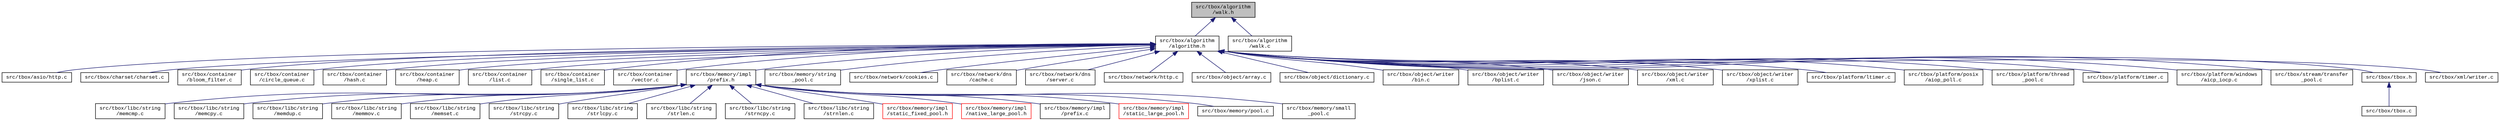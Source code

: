 digraph "src/tbox/algorithm/walk.h"
{
  edge [fontname="CourierNew",fontsize="10",labelfontname="CourierNew",labelfontsize="10"];
  node [fontname="CourierNew",fontsize="10",shape=record];
  Node1 [label="src/tbox/algorithm\l/walk.h",height=0.2,width=0.4,color="black", fillcolor="grey75", style="filled" fontcolor="black"];
  Node1 -> Node2 [dir="back",color="midnightblue",fontsize="10",style="solid"];
  Node2 [label="src/tbox/algorithm\l/algorithm.h",height=0.2,width=0.4,color="black", fillcolor="white", style="filled",URL="$df/dd9/algorithm_8h.html"];
  Node2 -> Node3 [dir="back",color="midnightblue",fontsize="10",style="solid"];
  Node3 [label="src/tbox/asio/http.c",height=0.2,width=0.4,color="black", fillcolor="white", style="filled",URL="$dc/d2c/asio_2http_8c_source.html"];
  Node2 -> Node4 [dir="back",color="midnightblue",fontsize="10",style="solid"];
  Node4 [label="src/tbox/charset/charset.c",height=0.2,width=0.4,color="black", fillcolor="white", style="filled",URL="$db/d0c/charset_2charset_8c_source.html"];
  Node2 -> Node5 [dir="back",color="midnightblue",fontsize="10",style="solid"];
  Node5 [label="src/tbox/container\l/bloom_filter.c",height=0.2,width=0.4,color="black", fillcolor="white", style="filled",URL="$dc/d02/bloom__filter_8c.html"];
  Node2 -> Node6 [dir="back",color="midnightblue",fontsize="10",style="solid"];
  Node6 [label="src/tbox/container\l/circle_queue.c",height=0.2,width=0.4,color="black", fillcolor="white", style="filled",URL="$da/d7e/circle__queue_8c.html"];
  Node2 -> Node7 [dir="back",color="midnightblue",fontsize="10",style="solid"];
  Node7 [label="src/tbox/container\l/hash.c",height=0.2,width=0.4,color="black", fillcolor="white", style="filled",URL="$d1/d04/hash_8c_source.html"];
  Node2 -> Node8 [dir="back",color="midnightblue",fontsize="10",style="solid"];
  Node8 [label="src/tbox/container\l/heap.c",height=0.2,width=0.4,color="black", fillcolor="white", style="filled",URL="$d2/d29/heap_8c.html"];
  Node2 -> Node9 [dir="back",color="midnightblue",fontsize="10",style="solid"];
  Node9 [label="src/tbox/container\l/list.c",height=0.2,width=0.4,color="black", fillcolor="white", style="filled",URL="$d7/d40/list_8c.html"];
  Node2 -> Node10 [dir="back",color="midnightblue",fontsize="10",style="solid"];
  Node10 [label="src/tbox/container\l/single_list.c",height=0.2,width=0.4,color="black", fillcolor="white", style="filled",URL="$d6/dc3/single__list_8c.html"];
  Node2 -> Node11 [dir="back",color="midnightblue",fontsize="10",style="solid"];
  Node11 [label="src/tbox/container\l/vector.c",height=0.2,width=0.4,color="black", fillcolor="white", style="filled",URL="$df/dfa/vector_8c.html"];
  Node2 -> Node12 [dir="back",color="midnightblue",fontsize="10",style="solid"];
  Node12 [label="src/tbox/memory/impl\l/prefix.h",height=0.2,width=0.4,color="black", fillcolor="white", style="filled",URL="$d8/dad/memory_2impl_2prefix_8h_source.html"];
  Node12 -> Node13 [dir="back",color="midnightblue",fontsize="10",style="solid"];
  Node13 [label="src/tbox/libc/string\l/memcmp.c",height=0.2,width=0.4,color="black", fillcolor="white", style="filled",URL="$d5/d21/memcmp_8c_source.html"];
  Node12 -> Node14 [dir="back",color="midnightblue",fontsize="10",style="solid"];
  Node14 [label="src/tbox/libc/string\l/memcpy.c",height=0.2,width=0.4,color="black", fillcolor="white", style="filled",URL="$d4/d16/memcpy_8c_source.html"];
  Node12 -> Node15 [dir="back",color="midnightblue",fontsize="10",style="solid"];
  Node15 [label="src/tbox/libc/string\l/memdup.c",height=0.2,width=0.4,color="black", fillcolor="white", style="filled",URL="$dc/d2a/memdup_8c.html"];
  Node12 -> Node16 [dir="back",color="midnightblue",fontsize="10",style="solid"];
  Node16 [label="src/tbox/libc/string\l/memmov.c",height=0.2,width=0.4,color="black", fillcolor="white", style="filled",URL="$db/da4/memmov_8c_source.html"];
  Node12 -> Node17 [dir="back",color="midnightblue",fontsize="10",style="solid"];
  Node17 [label="src/tbox/libc/string\l/memset.c",height=0.2,width=0.4,color="black", fillcolor="white", style="filled",URL="$d3/db7/memset_8c_source.html"];
  Node12 -> Node18 [dir="back",color="midnightblue",fontsize="10",style="solid"];
  Node18 [label="src/tbox/libc/string\l/strcpy.c",height=0.2,width=0.4,color="black", fillcolor="white", style="filled",URL="$d1/d1d/strcpy_8c_source.html"];
  Node12 -> Node19 [dir="back",color="midnightblue",fontsize="10",style="solid"];
  Node19 [label="src/tbox/libc/string\l/strlcpy.c",height=0.2,width=0.4,color="black", fillcolor="white", style="filled",URL="$d2/d37/strlcpy_8c_source.html"];
  Node12 -> Node20 [dir="back",color="midnightblue",fontsize="10",style="solid"];
  Node20 [label="src/tbox/libc/string\l/strlen.c",height=0.2,width=0.4,color="black", fillcolor="white", style="filled",URL="$d3/d67/strlen_8c_source.html"];
  Node12 -> Node21 [dir="back",color="midnightblue",fontsize="10",style="solid"];
  Node21 [label="src/tbox/libc/string\l/strncpy.c",height=0.2,width=0.4,color="black", fillcolor="white", style="filled",URL="$d4/d5d/strncpy_8c_source.html"];
  Node12 -> Node22 [dir="back",color="midnightblue",fontsize="10",style="solid"];
  Node22 [label="src/tbox/libc/string\l/strnlen.c",height=0.2,width=0.4,color="black", fillcolor="white", style="filled",URL="$d3/dcf/strnlen_8c_source.html"];
  Node12 -> Node23 [dir="back",color="midnightblue",fontsize="10",style="solid"];
  Node23 [label="src/tbox/memory/impl\l/static_fixed_pool.h",height=0.2,width=0.4,color="red", fillcolor="white", style="filled",URL="$d2/d86/static__fixed__pool_8h.html"];
  Node12 -> Node24 [dir="back",color="midnightblue",fontsize="10",style="solid"];
  Node24 [label="src/tbox/memory/impl\l/native_large_pool.h",height=0.2,width=0.4,color="red", fillcolor="white", style="filled",URL="$db/d59/native__large__pool_8h_source.html"];
  Node12 -> Node25 [dir="back",color="midnightblue",fontsize="10",style="solid"];
  Node25 [label="src/tbox/memory/impl\l/prefix.c",height=0.2,width=0.4,color="black", fillcolor="white", style="filled",URL="$df/db5/memory_2impl_2prefix_8c_source.html"];
  Node12 -> Node26 [dir="back",color="midnightblue",fontsize="10",style="solid"];
  Node26 [label="src/tbox/memory/impl\l/static_large_pool.h",height=0.2,width=0.4,color="red", fillcolor="white", style="filled",URL="$d8/d36/static__large__pool_8h_source.html"];
  Node12 -> Node27 [dir="back",color="midnightblue",fontsize="10",style="solid"];
  Node27 [label="src/tbox/memory/pool.c",height=0.2,width=0.4,color="black", fillcolor="white", style="filled",URL="$d4/de5/pool_8c.html"];
  Node12 -> Node28 [dir="back",color="midnightblue",fontsize="10",style="solid"];
  Node28 [label="src/tbox/memory/small\l_pool.c",height=0.2,width=0.4,color="black", fillcolor="white", style="filled",URL="$d9/d61/small__pool_8c.html"];
  Node2 -> Node29 [dir="back",color="midnightblue",fontsize="10",style="solid"];
  Node29 [label="src/tbox/memory/string\l_pool.c",height=0.2,width=0.4,color="black", fillcolor="white", style="filled",URL="$d3/d3f/string__pool_8c.html"];
  Node2 -> Node30 [dir="back",color="midnightblue",fontsize="10",style="solid"];
  Node30 [label="src/tbox/network/cookies.c",height=0.2,width=0.4,color="black", fillcolor="white", style="filled",URL="$db/d79/cookies_8c.html"];
  Node2 -> Node31 [dir="back",color="midnightblue",fontsize="10",style="solid"];
  Node31 [label="src/tbox/network/dns\l/cache.c",height=0.2,width=0.4,color="black", fillcolor="white", style="filled",URL="$d0/d49/network_2dns_2cache_8c_source.html"];
  Node2 -> Node32 [dir="back",color="midnightblue",fontsize="10",style="solid"];
  Node32 [label="src/tbox/network/dns\l/server.c",height=0.2,width=0.4,color="black", fillcolor="white", style="filled",URL="$d1/d20/server_8c.html"];
  Node2 -> Node33 [dir="back",color="midnightblue",fontsize="10",style="solid"];
  Node33 [label="src/tbox/network/http.c",height=0.2,width=0.4,color="black", fillcolor="white", style="filled",URL="$d1/daa/network_2http_8c_source.html"];
  Node2 -> Node34 [dir="back",color="midnightblue",fontsize="10",style="solid"];
  Node34 [label="src/tbox/object/array.c",height=0.2,width=0.4,color="black", fillcolor="white", style="filled",URL="$dc/dcc/array_8c.html"];
  Node2 -> Node35 [dir="back",color="midnightblue",fontsize="10",style="solid"];
  Node35 [label="src/tbox/object/dictionary.c",height=0.2,width=0.4,color="black", fillcolor="white", style="filled",URL="$d3/d7e/dictionary_8c.html"];
  Node2 -> Node36 [dir="back",color="midnightblue",fontsize="10",style="solid"];
  Node36 [label="src/tbox/object/writer\l/bin.c",height=0.2,width=0.4,color="black", fillcolor="white", style="filled",URL="$d2/df5/writer_2bin_8c_source.html"];
  Node2 -> Node37 [dir="back",color="midnightblue",fontsize="10",style="solid"];
  Node37 [label="src/tbox/object/writer\l/bplist.c",height=0.2,width=0.4,color="black", fillcolor="white", style="filled",URL="$d2/d54/writer_2bplist_8c_source.html"];
  Node2 -> Node38 [dir="back",color="midnightblue",fontsize="10",style="solid"];
  Node38 [label="src/tbox/object/writer\l/json.c",height=0.2,width=0.4,color="black", fillcolor="white", style="filled",URL="$d9/d9f/writer_2json_8c_source.html"];
  Node2 -> Node39 [dir="back",color="midnightblue",fontsize="10",style="solid"];
  Node39 [label="src/tbox/object/writer\l/xml.c",height=0.2,width=0.4,color="black", fillcolor="white", style="filled",URL="$d1/d7b/writer_2xml_8c_source.html"];
  Node2 -> Node40 [dir="back",color="midnightblue",fontsize="10",style="solid"];
  Node40 [label="src/tbox/object/writer\l/xplist.c",height=0.2,width=0.4,color="black", fillcolor="white", style="filled",URL="$dd/d59/writer_2xplist_8c_source.html"];
  Node2 -> Node41 [dir="back",color="midnightblue",fontsize="10",style="solid"];
  Node41 [label="src/tbox/platform/ltimer.c",height=0.2,width=0.4,color="black", fillcolor="white", style="filled",URL="$d7/d10/ltimer_8c.html"];
  Node2 -> Node42 [dir="back",color="midnightblue",fontsize="10",style="solid"];
  Node42 [label="src/tbox/platform/posix\l/aiop_poll.c",height=0.2,width=0.4,color="black", fillcolor="white", style="filled",URL="$d7/dbe/aiop__poll_8c.html"];
  Node2 -> Node43 [dir="back",color="midnightblue",fontsize="10",style="solid"];
  Node43 [label="src/tbox/platform/thread\l_pool.c",height=0.2,width=0.4,color="black", fillcolor="white", style="filled",URL="$db/d84/thread__pool_8c.html"];
  Node2 -> Node44 [dir="back",color="midnightblue",fontsize="10",style="solid"];
  Node44 [label="src/tbox/platform/timer.c",height=0.2,width=0.4,color="black", fillcolor="white", style="filled",URL="$df/d41/timer_8c.html"];
  Node2 -> Node45 [dir="back",color="midnightblue",fontsize="10",style="solid"];
  Node45 [label="src/tbox/platform/windows\l/aicp_iocp.c",height=0.2,width=0.4,color="black", fillcolor="white", style="filled",URL="$da/d07/aicp__iocp_8c.html"];
  Node2 -> Node46 [dir="back",color="midnightblue",fontsize="10",style="solid"];
  Node46 [label="src/tbox/stream/transfer\l_pool.c",height=0.2,width=0.4,color="black", fillcolor="white", style="filled",URL="$d0/d9e/transfer__pool_8c.html"];
  Node2 -> Node47 [dir="back",color="midnightblue",fontsize="10",style="solid"];
  Node47 [label="src/tbox/tbox.h",height=0.2,width=0.4,color="black", fillcolor="white", style="filled",URL="$da/dec/tbox_8h.html"];
  Node47 -> Node48 [dir="back",color="midnightblue",fontsize="10",style="solid"];
  Node48 [label="src/tbox/tbox.c",height=0.2,width=0.4,color="black", fillcolor="white", style="filled",URL="$d4/dfe/tbox_8c.html"];
  Node2 -> Node49 [dir="back",color="midnightblue",fontsize="10",style="solid"];
  Node49 [label="src/tbox/xml/writer.c",height=0.2,width=0.4,color="black", fillcolor="white", style="filled",URL="$d6/d41/xml_2writer_8c_source.html"];
  Node1 -> Node50 [dir="back",color="midnightblue",fontsize="10",style="solid"];
  Node50 [label="src/tbox/algorithm\l/walk.c",height=0.2,width=0.4,color="black", fillcolor="white", style="filled",URL="$d9/d73/walk_8c.html"];
}
